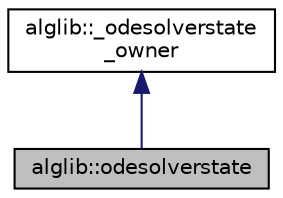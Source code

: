 digraph "alglib::odesolverstate"
{
  edge [fontname="Helvetica",fontsize="10",labelfontname="Helvetica",labelfontsize="10"];
  node [fontname="Helvetica",fontsize="10",shape=record];
  Node0 [label="alglib::odesolverstate",height=0.2,width=0.4,color="black", fillcolor="grey75", style="filled", fontcolor="black"];
  Node1 -> Node0 [dir="back",color="midnightblue",fontsize="10",style="solid",fontname="Helvetica"];
  Node1 [label="alglib::_odesolverstate\l_owner",height=0.2,width=0.4,color="black", fillcolor="white", style="filled",URL="$classalglib_1_1__odesolverstate__owner.html"];
}
